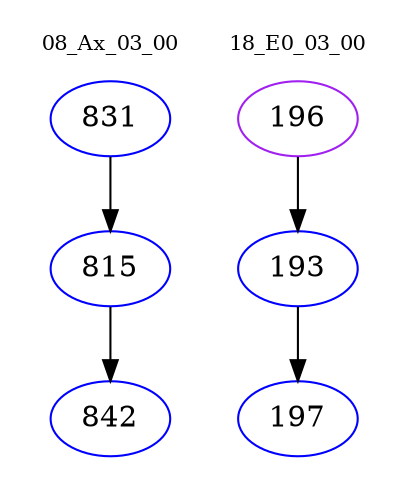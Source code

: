 digraph{
subgraph cluster_0 {
color = white
label = "08_Ax_03_00";
fontsize=10;
T0_831 [label="831", color="blue"]
T0_831 -> T0_815 [color="black"]
T0_815 [label="815", color="blue"]
T0_815 -> T0_842 [color="black"]
T0_842 [label="842", color="blue"]
}
subgraph cluster_1 {
color = white
label = "18_E0_03_00";
fontsize=10;
T1_196 [label="196", color="purple"]
T1_196 -> T1_193 [color="black"]
T1_193 [label="193", color="blue"]
T1_193 -> T1_197 [color="black"]
T1_197 [label="197", color="blue"]
}
}
